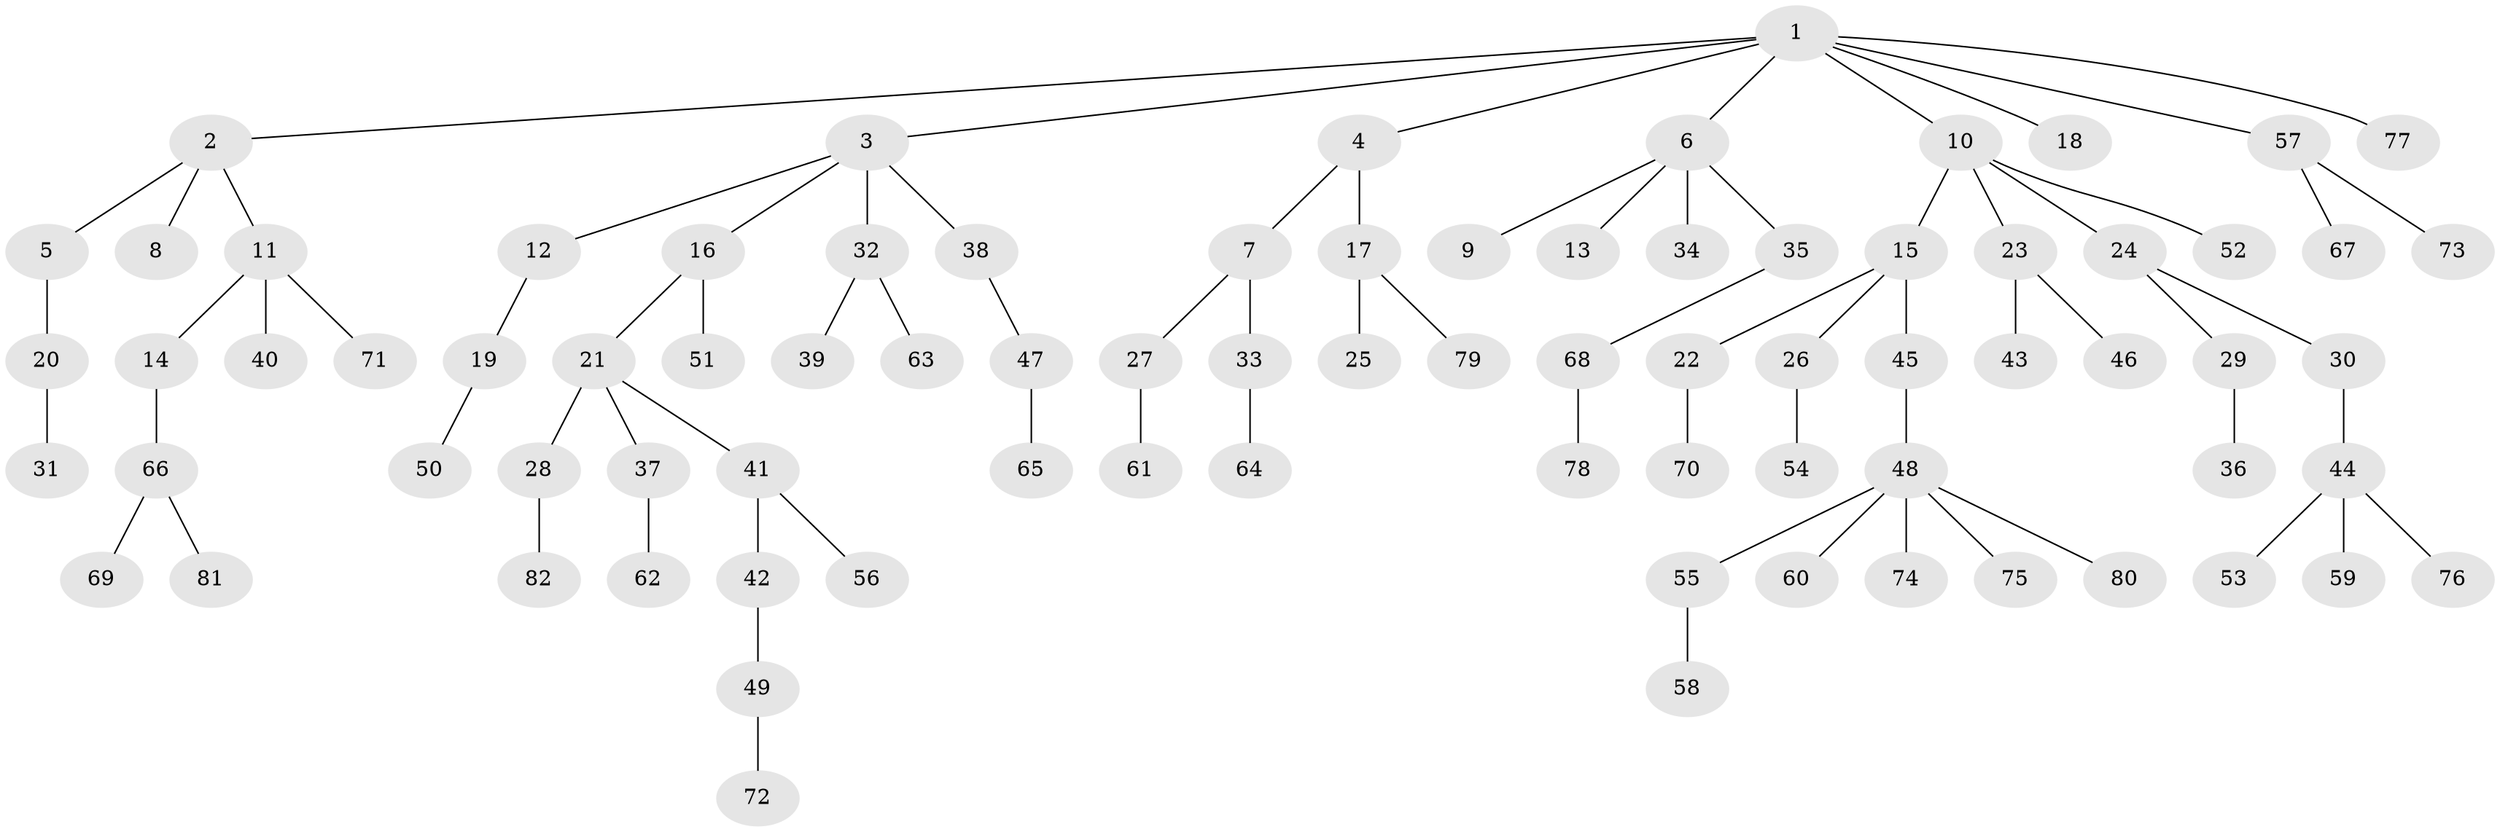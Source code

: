 // coarse degree distribution, {10: 0.017543859649122806, 5: 0.05263157894736842, 3: 0.14035087719298245, 2: 0.21052631578947367, 1: 0.543859649122807, 4: 0.03508771929824561}
// Generated by graph-tools (version 1.1) at 2025/19/03/04/25 18:19:20]
// undirected, 82 vertices, 81 edges
graph export_dot {
graph [start="1"]
  node [color=gray90,style=filled];
  1;
  2;
  3;
  4;
  5;
  6;
  7;
  8;
  9;
  10;
  11;
  12;
  13;
  14;
  15;
  16;
  17;
  18;
  19;
  20;
  21;
  22;
  23;
  24;
  25;
  26;
  27;
  28;
  29;
  30;
  31;
  32;
  33;
  34;
  35;
  36;
  37;
  38;
  39;
  40;
  41;
  42;
  43;
  44;
  45;
  46;
  47;
  48;
  49;
  50;
  51;
  52;
  53;
  54;
  55;
  56;
  57;
  58;
  59;
  60;
  61;
  62;
  63;
  64;
  65;
  66;
  67;
  68;
  69;
  70;
  71;
  72;
  73;
  74;
  75;
  76;
  77;
  78;
  79;
  80;
  81;
  82;
  1 -- 2;
  1 -- 3;
  1 -- 4;
  1 -- 6;
  1 -- 10;
  1 -- 18;
  1 -- 57;
  1 -- 77;
  2 -- 5;
  2 -- 8;
  2 -- 11;
  3 -- 12;
  3 -- 16;
  3 -- 32;
  3 -- 38;
  4 -- 7;
  4 -- 17;
  5 -- 20;
  6 -- 9;
  6 -- 13;
  6 -- 34;
  6 -- 35;
  7 -- 27;
  7 -- 33;
  10 -- 15;
  10 -- 23;
  10 -- 24;
  10 -- 52;
  11 -- 14;
  11 -- 40;
  11 -- 71;
  12 -- 19;
  14 -- 66;
  15 -- 22;
  15 -- 26;
  15 -- 45;
  16 -- 21;
  16 -- 51;
  17 -- 25;
  17 -- 79;
  19 -- 50;
  20 -- 31;
  21 -- 28;
  21 -- 37;
  21 -- 41;
  22 -- 70;
  23 -- 43;
  23 -- 46;
  24 -- 29;
  24 -- 30;
  26 -- 54;
  27 -- 61;
  28 -- 82;
  29 -- 36;
  30 -- 44;
  32 -- 39;
  32 -- 63;
  33 -- 64;
  35 -- 68;
  37 -- 62;
  38 -- 47;
  41 -- 42;
  41 -- 56;
  42 -- 49;
  44 -- 53;
  44 -- 59;
  44 -- 76;
  45 -- 48;
  47 -- 65;
  48 -- 55;
  48 -- 60;
  48 -- 74;
  48 -- 75;
  48 -- 80;
  49 -- 72;
  55 -- 58;
  57 -- 67;
  57 -- 73;
  66 -- 69;
  66 -- 81;
  68 -- 78;
}
